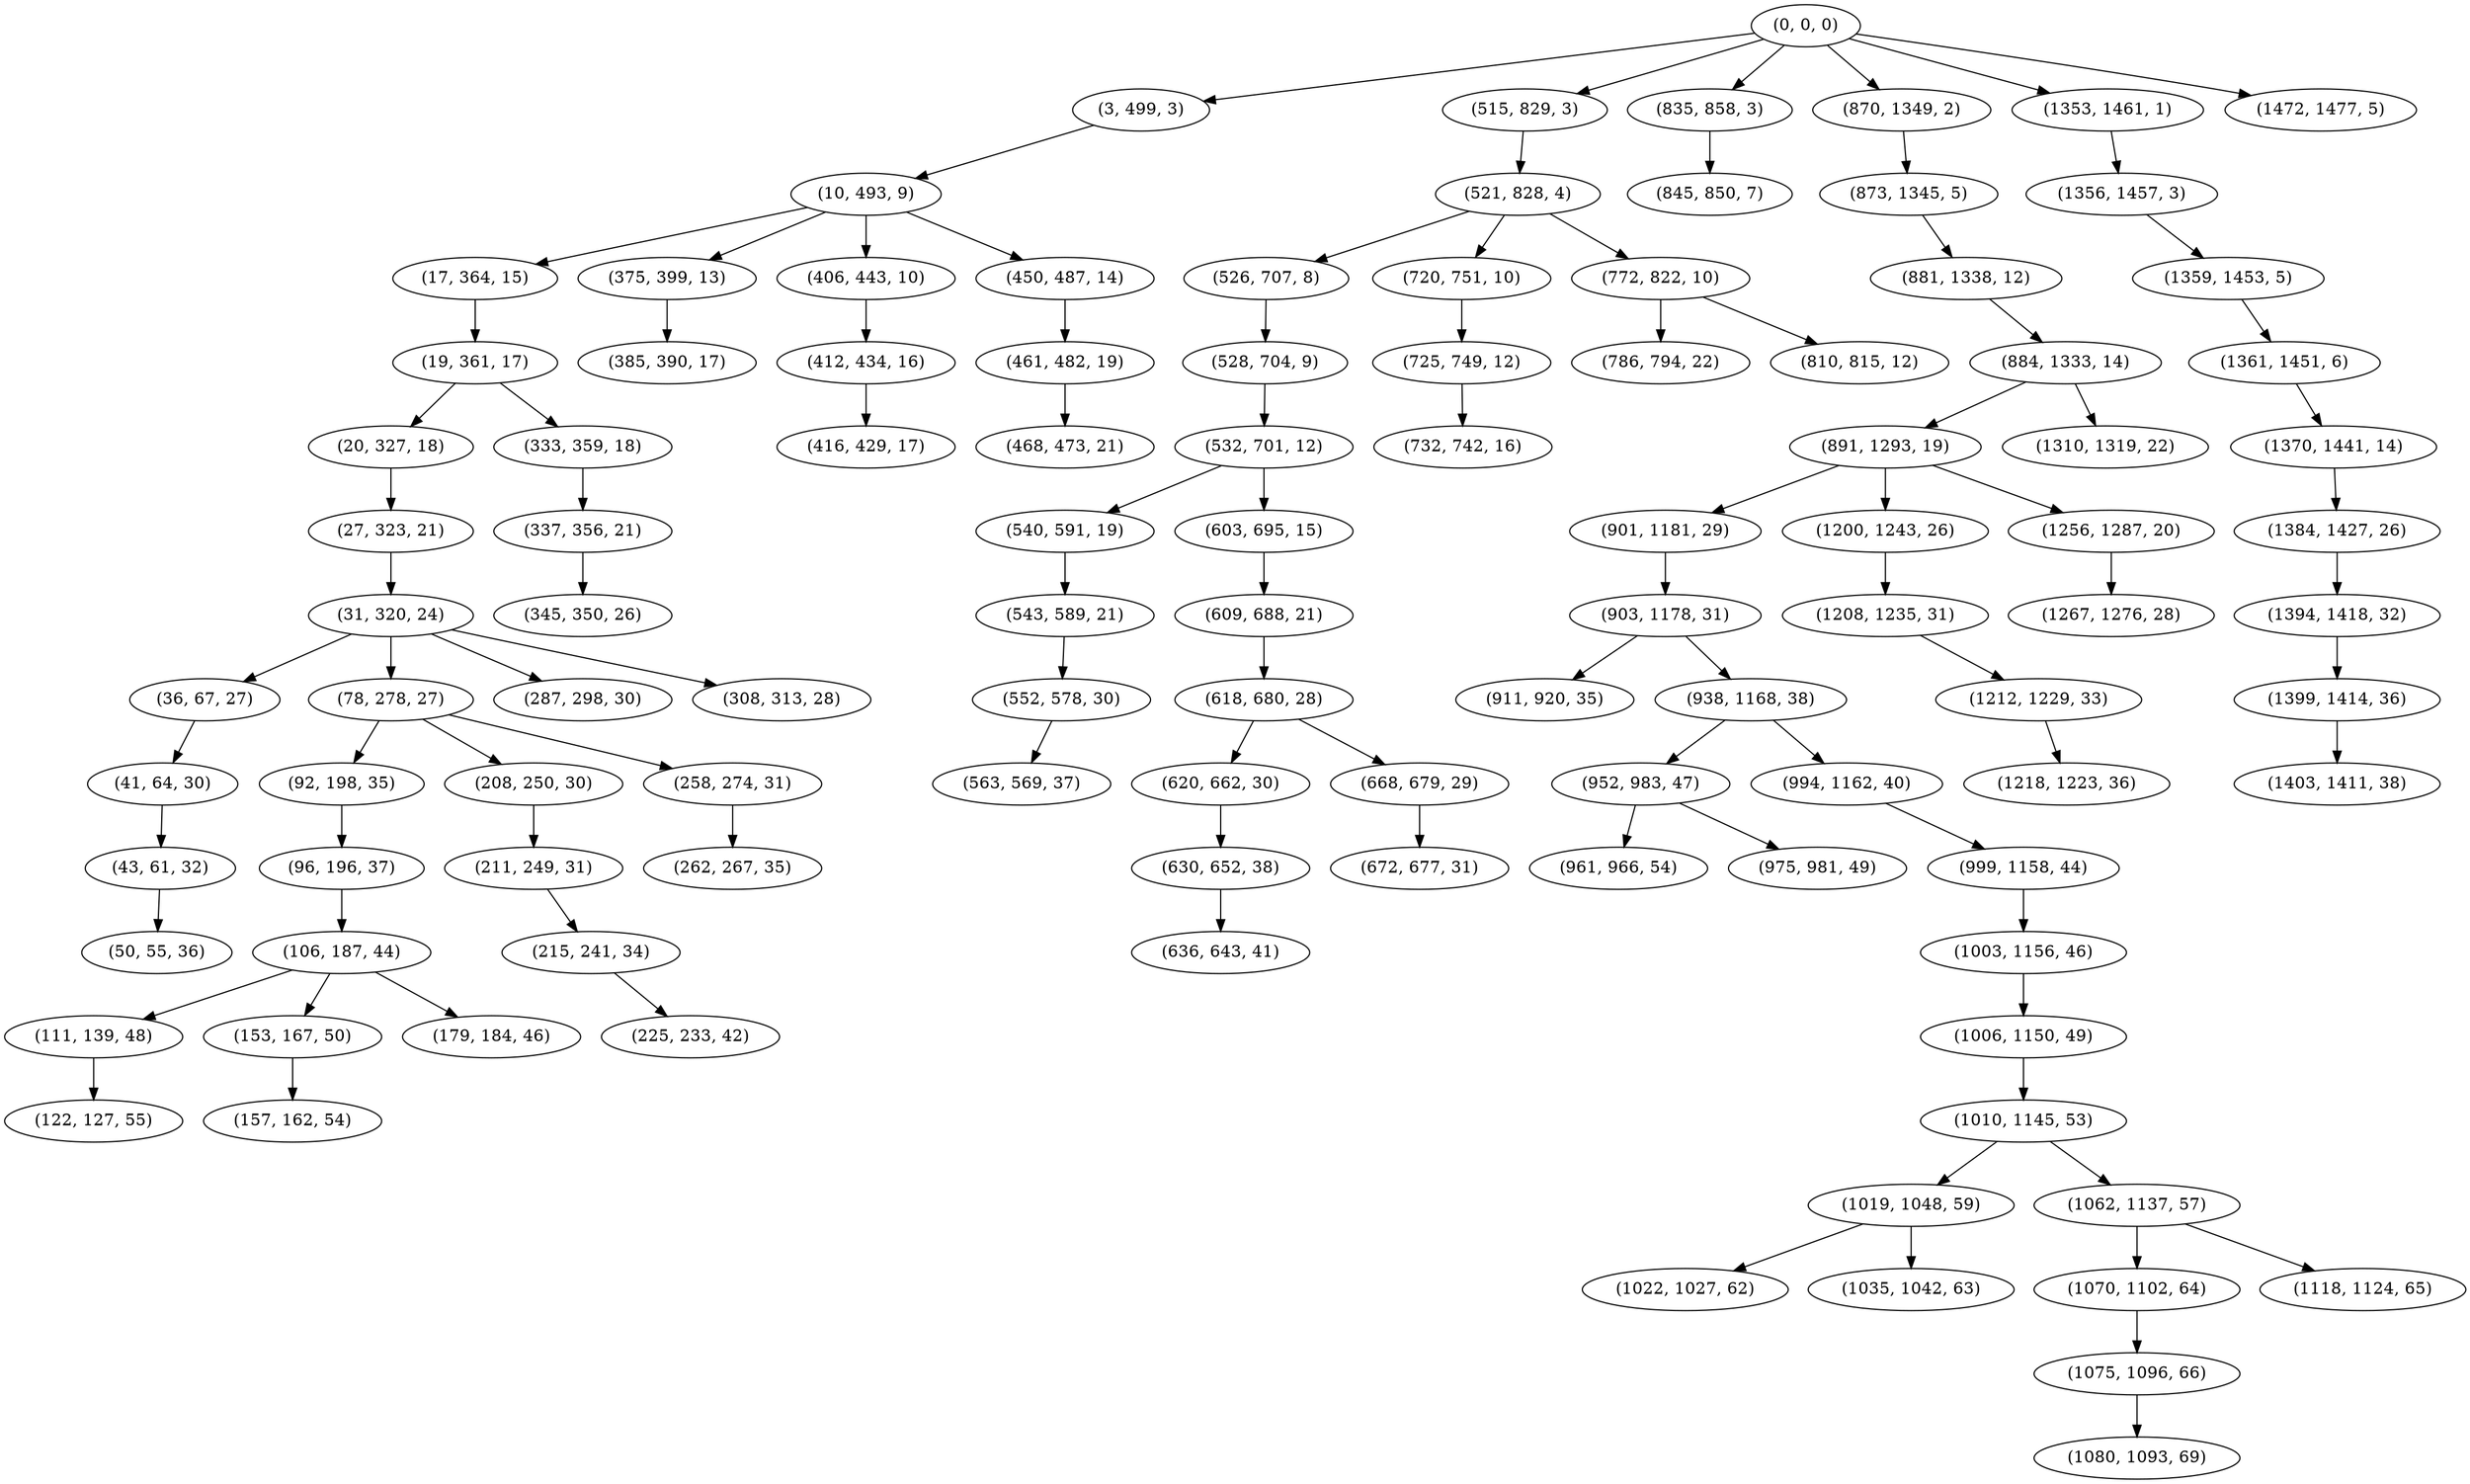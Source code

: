 digraph tree {
    "(0, 0, 0)";
    "(3, 499, 3)";
    "(10, 493, 9)";
    "(17, 364, 15)";
    "(19, 361, 17)";
    "(20, 327, 18)";
    "(27, 323, 21)";
    "(31, 320, 24)";
    "(36, 67, 27)";
    "(41, 64, 30)";
    "(43, 61, 32)";
    "(50, 55, 36)";
    "(78, 278, 27)";
    "(92, 198, 35)";
    "(96, 196, 37)";
    "(106, 187, 44)";
    "(111, 139, 48)";
    "(122, 127, 55)";
    "(153, 167, 50)";
    "(157, 162, 54)";
    "(179, 184, 46)";
    "(208, 250, 30)";
    "(211, 249, 31)";
    "(215, 241, 34)";
    "(225, 233, 42)";
    "(258, 274, 31)";
    "(262, 267, 35)";
    "(287, 298, 30)";
    "(308, 313, 28)";
    "(333, 359, 18)";
    "(337, 356, 21)";
    "(345, 350, 26)";
    "(375, 399, 13)";
    "(385, 390, 17)";
    "(406, 443, 10)";
    "(412, 434, 16)";
    "(416, 429, 17)";
    "(450, 487, 14)";
    "(461, 482, 19)";
    "(468, 473, 21)";
    "(515, 829, 3)";
    "(521, 828, 4)";
    "(526, 707, 8)";
    "(528, 704, 9)";
    "(532, 701, 12)";
    "(540, 591, 19)";
    "(543, 589, 21)";
    "(552, 578, 30)";
    "(563, 569, 37)";
    "(603, 695, 15)";
    "(609, 688, 21)";
    "(618, 680, 28)";
    "(620, 662, 30)";
    "(630, 652, 38)";
    "(636, 643, 41)";
    "(668, 679, 29)";
    "(672, 677, 31)";
    "(720, 751, 10)";
    "(725, 749, 12)";
    "(732, 742, 16)";
    "(772, 822, 10)";
    "(786, 794, 22)";
    "(810, 815, 12)";
    "(835, 858, 3)";
    "(845, 850, 7)";
    "(870, 1349, 2)";
    "(873, 1345, 5)";
    "(881, 1338, 12)";
    "(884, 1333, 14)";
    "(891, 1293, 19)";
    "(901, 1181, 29)";
    "(903, 1178, 31)";
    "(911, 920, 35)";
    "(938, 1168, 38)";
    "(952, 983, 47)";
    "(961, 966, 54)";
    "(975, 981, 49)";
    "(994, 1162, 40)";
    "(999, 1158, 44)";
    "(1003, 1156, 46)";
    "(1006, 1150, 49)";
    "(1010, 1145, 53)";
    "(1019, 1048, 59)";
    "(1022, 1027, 62)";
    "(1035, 1042, 63)";
    "(1062, 1137, 57)";
    "(1070, 1102, 64)";
    "(1075, 1096, 66)";
    "(1080, 1093, 69)";
    "(1118, 1124, 65)";
    "(1200, 1243, 26)";
    "(1208, 1235, 31)";
    "(1212, 1229, 33)";
    "(1218, 1223, 36)";
    "(1256, 1287, 20)";
    "(1267, 1276, 28)";
    "(1310, 1319, 22)";
    "(1353, 1461, 1)";
    "(1356, 1457, 3)";
    "(1359, 1453, 5)";
    "(1361, 1451, 6)";
    "(1370, 1441, 14)";
    "(1384, 1427, 26)";
    "(1394, 1418, 32)";
    "(1399, 1414, 36)";
    "(1403, 1411, 38)";
    "(1472, 1477, 5)";
    "(0, 0, 0)" -> "(3, 499, 3)";
    "(0, 0, 0)" -> "(515, 829, 3)";
    "(0, 0, 0)" -> "(835, 858, 3)";
    "(0, 0, 0)" -> "(870, 1349, 2)";
    "(0, 0, 0)" -> "(1353, 1461, 1)";
    "(0, 0, 0)" -> "(1472, 1477, 5)";
    "(3, 499, 3)" -> "(10, 493, 9)";
    "(10, 493, 9)" -> "(17, 364, 15)";
    "(10, 493, 9)" -> "(375, 399, 13)";
    "(10, 493, 9)" -> "(406, 443, 10)";
    "(10, 493, 9)" -> "(450, 487, 14)";
    "(17, 364, 15)" -> "(19, 361, 17)";
    "(19, 361, 17)" -> "(20, 327, 18)";
    "(19, 361, 17)" -> "(333, 359, 18)";
    "(20, 327, 18)" -> "(27, 323, 21)";
    "(27, 323, 21)" -> "(31, 320, 24)";
    "(31, 320, 24)" -> "(36, 67, 27)";
    "(31, 320, 24)" -> "(78, 278, 27)";
    "(31, 320, 24)" -> "(287, 298, 30)";
    "(31, 320, 24)" -> "(308, 313, 28)";
    "(36, 67, 27)" -> "(41, 64, 30)";
    "(41, 64, 30)" -> "(43, 61, 32)";
    "(43, 61, 32)" -> "(50, 55, 36)";
    "(78, 278, 27)" -> "(92, 198, 35)";
    "(78, 278, 27)" -> "(208, 250, 30)";
    "(78, 278, 27)" -> "(258, 274, 31)";
    "(92, 198, 35)" -> "(96, 196, 37)";
    "(96, 196, 37)" -> "(106, 187, 44)";
    "(106, 187, 44)" -> "(111, 139, 48)";
    "(106, 187, 44)" -> "(153, 167, 50)";
    "(106, 187, 44)" -> "(179, 184, 46)";
    "(111, 139, 48)" -> "(122, 127, 55)";
    "(153, 167, 50)" -> "(157, 162, 54)";
    "(208, 250, 30)" -> "(211, 249, 31)";
    "(211, 249, 31)" -> "(215, 241, 34)";
    "(215, 241, 34)" -> "(225, 233, 42)";
    "(258, 274, 31)" -> "(262, 267, 35)";
    "(333, 359, 18)" -> "(337, 356, 21)";
    "(337, 356, 21)" -> "(345, 350, 26)";
    "(375, 399, 13)" -> "(385, 390, 17)";
    "(406, 443, 10)" -> "(412, 434, 16)";
    "(412, 434, 16)" -> "(416, 429, 17)";
    "(450, 487, 14)" -> "(461, 482, 19)";
    "(461, 482, 19)" -> "(468, 473, 21)";
    "(515, 829, 3)" -> "(521, 828, 4)";
    "(521, 828, 4)" -> "(526, 707, 8)";
    "(521, 828, 4)" -> "(720, 751, 10)";
    "(521, 828, 4)" -> "(772, 822, 10)";
    "(526, 707, 8)" -> "(528, 704, 9)";
    "(528, 704, 9)" -> "(532, 701, 12)";
    "(532, 701, 12)" -> "(540, 591, 19)";
    "(532, 701, 12)" -> "(603, 695, 15)";
    "(540, 591, 19)" -> "(543, 589, 21)";
    "(543, 589, 21)" -> "(552, 578, 30)";
    "(552, 578, 30)" -> "(563, 569, 37)";
    "(603, 695, 15)" -> "(609, 688, 21)";
    "(609, 688, 21)" -> "(618, 680, 28)";
    "(618, 680, 28)" -> "(620, 662, 30)";
    "(618, 680, 28)" -> "(668, 679, 29)";
    "(620, 662, 30)" -> "(630, 652, 38)";
    "(630, 652, 38)" -> "(636, 643, 41)";
    "(668, 679, 29)" -> "(672, 677, 31)";
    "(720, 751, 10)" -> "(725, 749, 12)";
    "(725, 749, 12)" -> "(732, 742, 16)";
    "(772, 822, 10)" -> "(786, 794, 22)";
    "(772, 822, 10)" -> "(810, 815, 12)";
    "(835, 858, 3)" -> "(845, 850, 7)";
    "(870, 1349, 2)" -> "(873, 1345, 5)";
    "(873, 1345, 5)" -> "(881, 1338, 12)";
    "(881, 1338, 12)" -> "(884, 1333, 14)";
    "(884, 1333, 14)" -> "(891, 1293, 19)";
    "(884, 1333, 14)" -> "(1310, 1319, 22)";
    "(891, 1293, 19)" -> "(901, 1181, 29)";
    "(891, 1293, 19)" -> "(1200, 1243, 26)";
    "(891, 1293, 19)" -> "(1256, 1287, 20)";
    "(901, 1181, 29)" -> "(903, 1178, 31)";
    "(903, 1178, 31)" -> "(911, 920, 35)";
    "(903, 1178, 31)" -> "(938, 1168, 38)";
    "(938, 1168, 38)" -> "(952, 983, 47)";
    "(938, 1168, 38)" -> "(994, 1162, 40)";
    "(952, 983, 47)" -> "(961, 966, 54)";
    "(952, 983, 47)" -> "(975, 981, 49)";
    "(994, 1162, 40)" -> "(999, 1158, 44)";
    "(999, 1158, 44)" -> "(1003, 1156, 46)";
    "(1003, 1156, 46)" -> "(1006, 1150, 49)";
    "(1006, 1150, 49)" -> "(1010, 1145, 53)";
    "(1010, 1145, 53)" -> "(1019, 1048, 59)";
    "(1010, 1145, 53)" -> "(1062, 1137, 57)";
    "(1019, 1048, 59)" -> "(1022, 1027, 62)";
    "(1019, 1048, 59)" -> "(1035, 1042, 63)";
    "(1062, 1137, 57)" -> "(1070, 1102, 64)";
    "(1062, 1137, 57)" -> "(1118, 1124, 65)";
    "(1070, 1102, 64)" -> "(1075, 1096, 66)";
    "(1075, 1096, 66)" -> "(1080, 1093, 69)";
    "(1200, 1243, 26)" -> "(1208, 1235, 31)";
    "(1208, 1235, 31)" -> "(1212, 1229, 33)";
    "(1212, 1229, 33)" -> "(1218, 1223, 36)";
    "(1256, 1287, 20)" -> "(1267, 1276, 28)";
    "(1353, 1461, 1)" -> "(1356, 1457, 3)";
    "(1356, 1457, 3)" -> "(1359, 1453, 5)";
    "(1359, 1453, 5)" -> "(1361, 1451, 6)";
    "(1361, 1451, 6)" -> "(1370, 1441, 14)";
    "(1370, 1441, 14)" -> "(1384, 1427, 26)";
    "(1384, 1427, 26)" -> "(1394, 1418, 32)";
    "(1394, 1418, 32)" -> "(1399, 1414, 36)";
    "(1399, 1414, 36)" -> "(1403, 1411, 38)";
}
